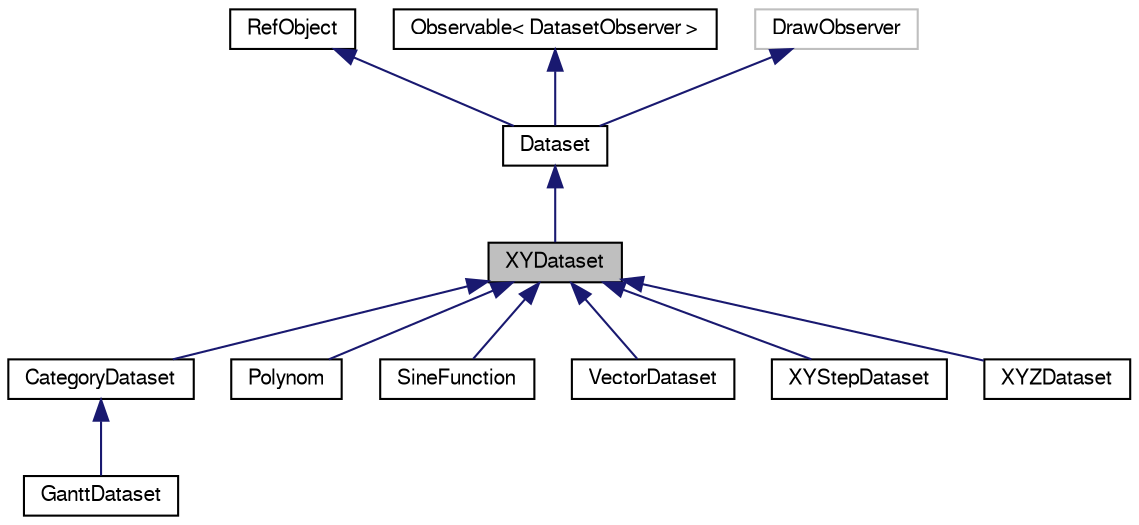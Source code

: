 digraph G
{
  bgcolor="transparent";
  edge [fontname="FreeSans",fontsize="10",labelfontname="FreeSans",labelfontsize="10"];
  node [fontname="FreeSans",fontsize="10",shape=record];
  Node1 [label="XYDataset",height=0.2,width=0.4,color="black", fillcolor="grey75", style="filled" fontcolor="black"];
  Node2 -> Node1 [dir=back,color="midnightblue",fontsize="10",style="solid",fontname="FreeSans"];
  Node2 [label="Dataset",height=0.2,width=0.4,color="black",URL="$classDataset.html"];
  Node3 -> Node2 [dir=back,color="midnightblue",fontsize="10",style="solid",fontname="FreeSans"];
  Node3 [label="RefObject",height=0.2,width=0.4,color="black",URL="$classRefObject.html"];
  Node4 -> Node2 [dir=back,color="midnightblue",fontsize="10",style="solid",fontname="FreeSans"];
  Node4 [label="Observable\< DatasetObserver \>",height=0.2,width=0.4,color="black",URL="$classObservable.html"];
  Node5 -> Node2 [dir=back,color="midnightblue",fontsize="10",style="solid",fontname="FreeSans"];
  Node5 [label="DrawObserver",height=0.2,width=0.4,color="grey75"];
  Node1 -> Node6 [dir=back,color="midnightblue",fontsize="10",style="solid",fontname="FreeSans"];
  Node6 [label="CategoryDataset",height=0.2,width=0.4,color="black",URL="$classCategoryDataset.html"];
  Node6 -> Node7 [dir=back,color="midnightblue",fontsize="10",style="solid",fontname="FreeSans"];
  Node7 [label="GanttDataset",height=0.2,width=0.4,color="black",URL="$classGanttDataset.html"];
  Node1 -> Node8 [dir=back,color="midnightblue",fontsize="10",style="solid",fontname="FreeSans"];
  Node8 [label="Polynom",height=0.2,width=0.4,color="black",URL="$classPolynom.html"];
  Node1 -> Node9 [dir=back,color="midnightblue",fontsize="10",style="solid",fontname="FreeSans"];
  Node9 [label="SineFunction",height=0.2,width=0.4,color="black",URL="$classSineFunction.html"];
  Node1 -> Node10 [dir=back,color="midnightblue",fontsize="10",style="solid",fontname="FreeSans"];
  Node10 [label="VectorDataset",height=0.2,width=0.4,color="black",URL="$classVectorDataset.html"];
  Node1 -> Node11 [dir=back,color="midnightblue",fontsize="10",style="solid",fontname="FreeSans"];
  Node11 [label="XYStepDataset",height=0.2,width=0.4,color="black",URL="$classXYStepDataset.html"];
  Node1 -> Node12 [dir=back,color="midnightblue",fontsize="10",style="solid",fontname="FreeSans"];
  Node12 [label="XYZDataset",height=0.2,width=0.4,color="black",URL="$classXYZDataset.html"];
}
